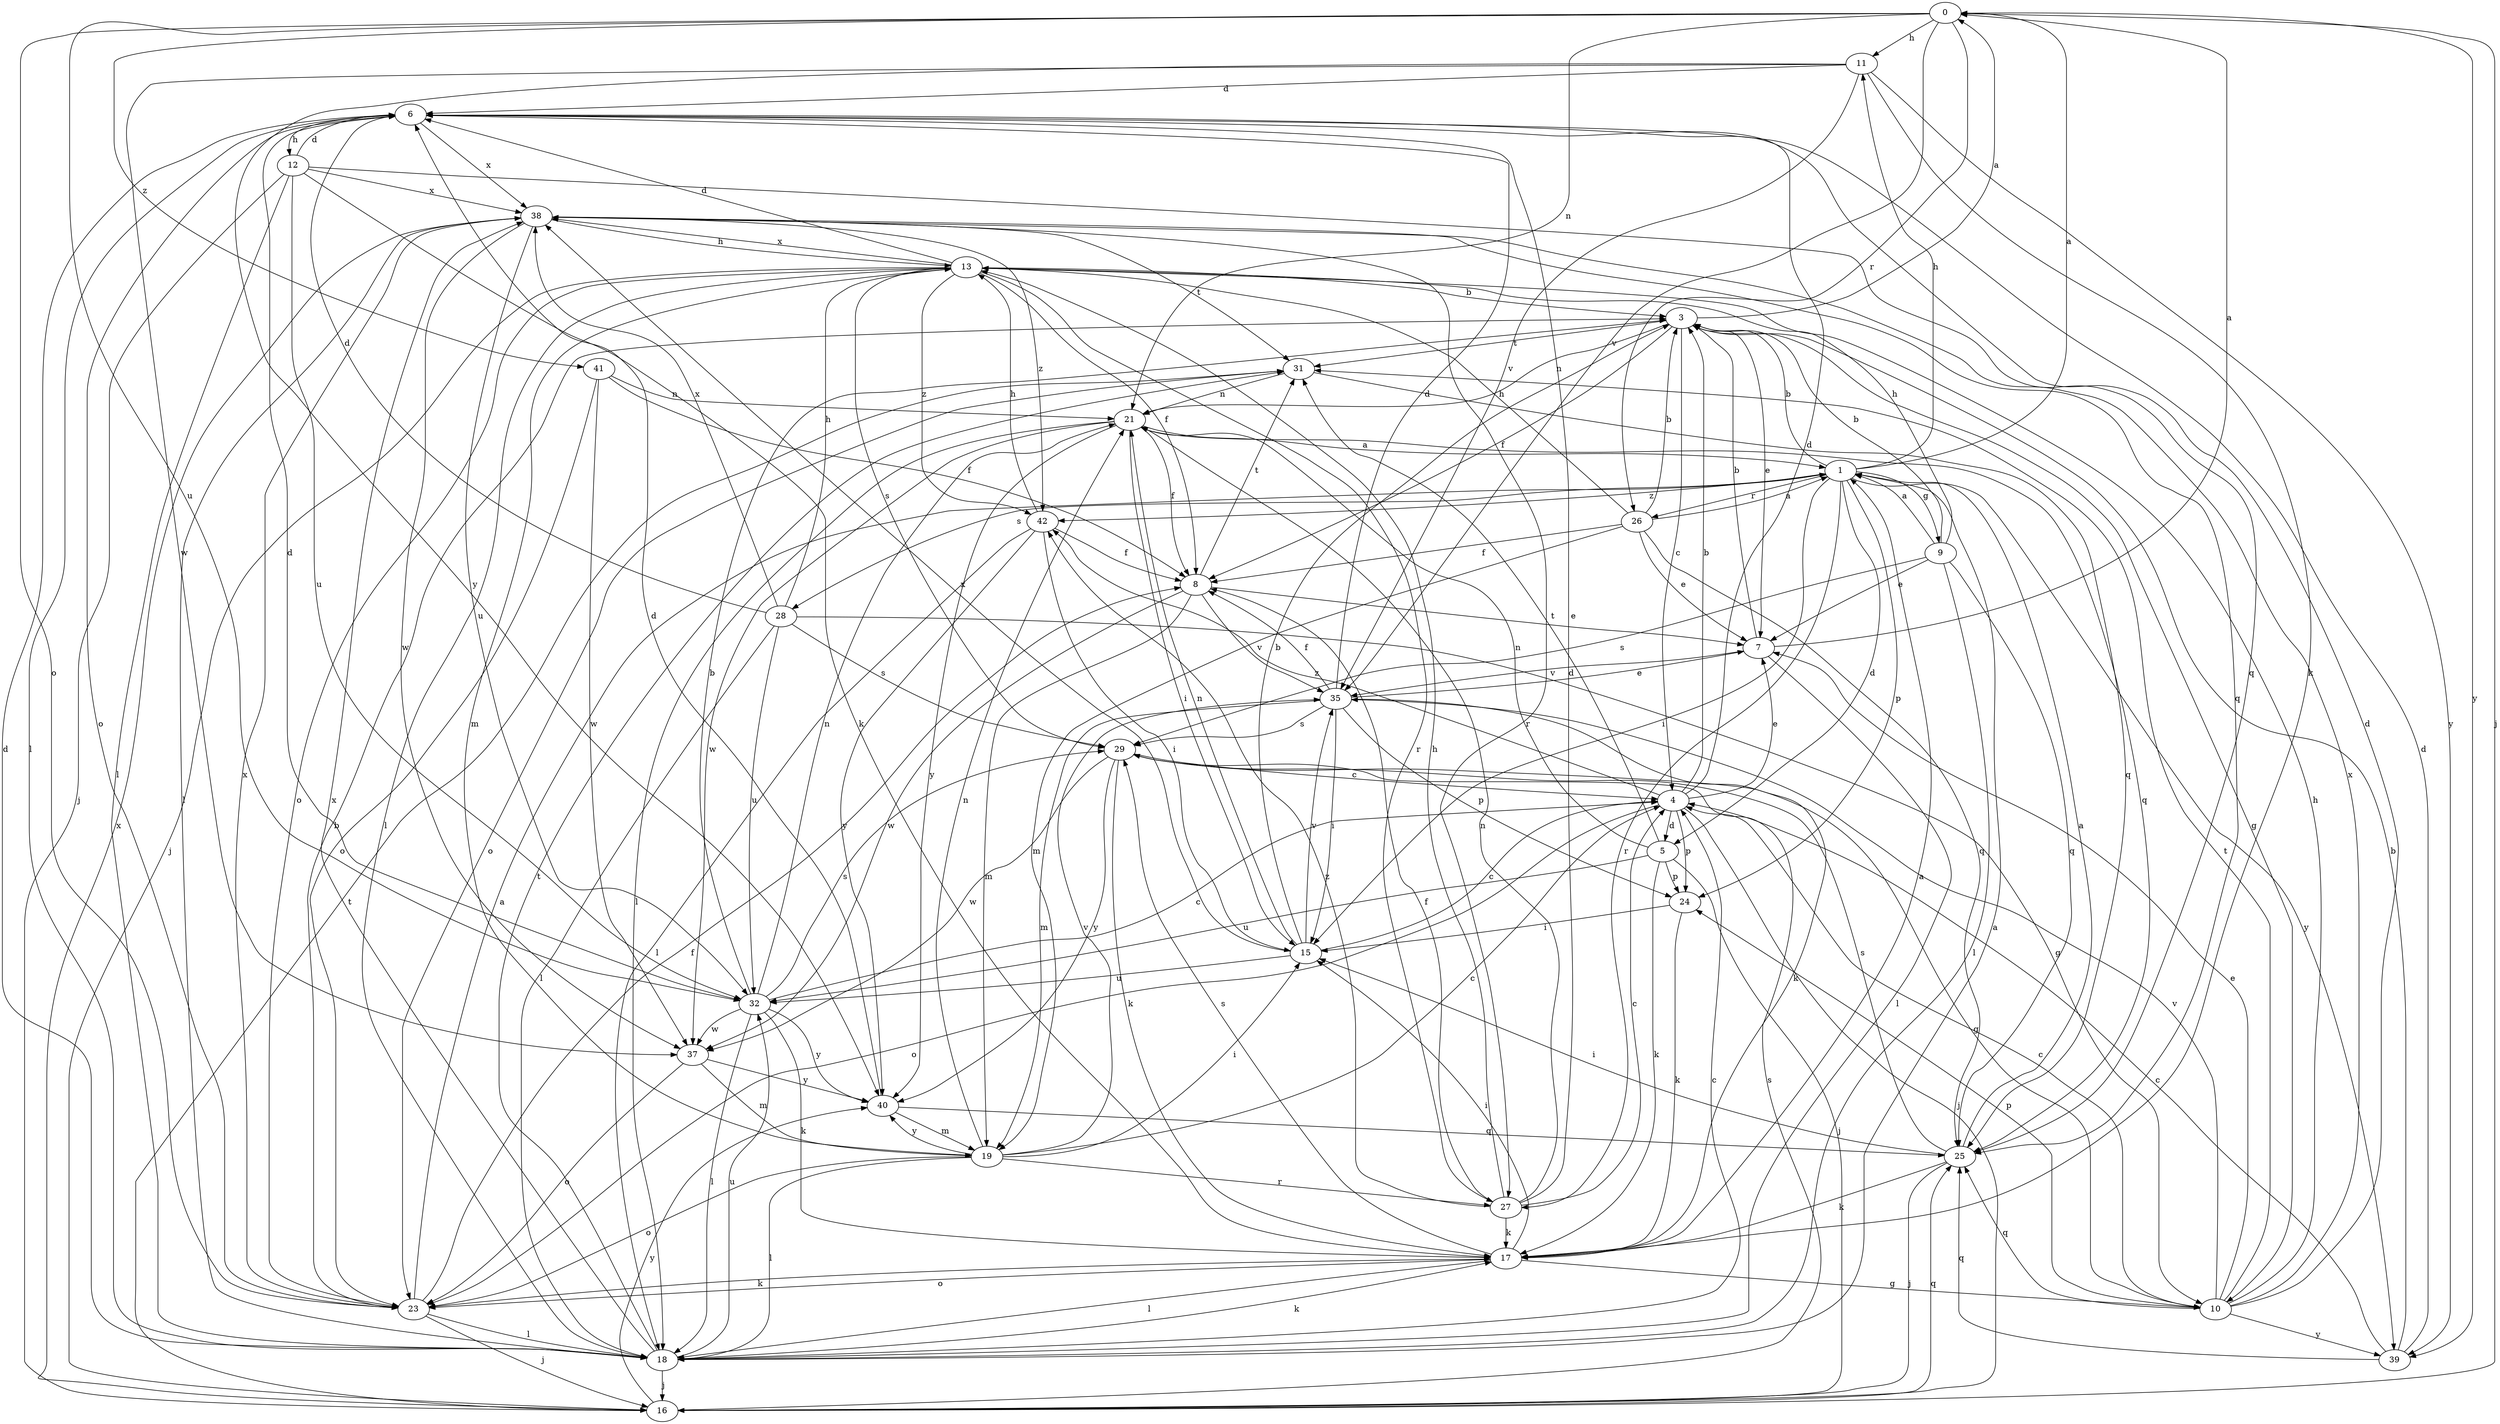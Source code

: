 strict digraph  {
0;
1;
3;
4;
5;
6;
7;
8;
9;
10;
11;
12;
13;
15;
16;
17;
18;
19;
21;
23;
24;
25;
26;
27;
28;
29;
31;
32;
35;
37;
38;
39;
40;
41;
42;
0 -> 11  [label=h];
0 -> 16  [label=j];
0 -> 21  [label=n];
0 -> 23  [label=o];
0 -> 26  [label=r];
0 -> 32  [label=u];
0 -> 35  [label=v];
0 -> 39  [label=y];
0 -> 41  [label=z];
1 -> 0  [label=a];
1 -> 3  [label=b];
1 -> 5  [label=d];
1 -> 9  [label=g];
1 -> 11  [label=h];
1 -> 15  [label=i];
1 -> 24  [label=p];
1 -> 26  [label=r];
1 -> 27  [label=r];
1 -> 28  [label=s];
1 -> 39  [label=y];
1 -> 42  [label=z];
3 -> 0  [label=a];
3 -> 4  [label=c];
3 -> 7  [label=e];
3 -> 8  [label=f];
3 -> 10  [label=g];
3 -> 21  [label=n];
3 -> 31  [label=t];
4 -> 3  [label=b];
4 -> 5  [label=d];
4 -> 6  [label=d];
4 -> 7  [label=e];
4 -> 16  [label=j];
4 -> 23  [label=o];
4 -> 24  [label=p];
4 -> 42  [label=z];
5 -> 16  [label=j];
5 -> 17  [label=k];
5 -> 21  [label=n];
5 -> 24  [label=p];
5 -> 31  [label=t];
5 -> 32  [label=u];
6 -> 12  [label=h];
6 -> 18  [label=l];
6 -> 23  [label=o];
6 -> 38  [label=x];
7 -> 0  [label=a];
7 -> 3  [label=b];
7 -> 18  [label=l];
7 -> 35  [label=v];
8 -> 7  [label=e];
8 -> 19  [label=m];
8 -> 31  [label=t];
8 -> 35  [label=v];
8 -> 37  [label=w];
9 -> 1  [label=a];
9 -> 3  [label=b];
9 -> 7  [label=e];
9 -> 13  [label=h];
9 -> 18  [label=l];
9 -> 25  [label=q];
9 -> 29  [label=s];
10 -> 4  [label=c];
10 -> 6  [label=d];
10 -> 7  [label=e];
10 -> 13  [label=h];
10 -> 24  [label=p];
10 -> 25  [label=q];
10 -> 31  [label=t];
10 -> 35  [label=v];
10 -> 38  [label=x];
10 -> 39  [label=y];
11 -> 6  [label=d];
11 -> 17  [label=k];
11 -> 35  [label=v];
11 -> 37  [label=w];
11 -> 39  [label=y];
11 -> 40  [label=y];
12 -> 6  [label=d];
12 -> 16  [label=j];
12 -> 17  [label=k];
12 -> 18  [label=l];
12 -> 25  [label=q];
12 -> 32  [label=u];
12 -> 38  [label=x];
13 -> 3  [label=b];
13 -> 6  [label=d];
13 -> 8  [label=f];
13 -> 16  [label=j];
13 -> 18  [label=l];
13 -> 19  [label=m];
13 -> 23  [label=o];
13 -> 27  [label=r];
13 -> 29  [label=s];
13 -> 38  [label=x];
13 -> 42  [label=z];
15 -> 3  [label=b];
15 -> 4  [label=c];
15 -> 21  [label=n];
15 -> 32  [label=u];
15 -> 35  [label=v];
15 -> 38  [label=x];
16 -> 25  [label=q];
16 -> 29  [label=s];
16 -> 31  [label=t];
16 -> 38  [label=x];
16 -> 40  [label=y];
17 -> 1  [label=a];
17 -> 10  [label=g];
17 -> 15  [label=i];
17 -> 18  [label=l];
17 -> 23  [label=o];
17 -> 29  [label=s];
18 -> 1  [label=a];
18 -> 4  [label=c];
18 -> 6  [label=d];
18 -> 16  [label=j];
18 -> 17  [label=k];
18 -> 31  [label=t];
18 -> 32  [label=u];
18 -> 38  [label=x];
19 -> 4  [label=c];
19 -> 15  [label=i];
19 -> 18  [label=l];
19 -> 21  [label=n];
19 -> 23  [label=o];
19 -> 27  [label=r];
19 -> 35  [label=v];
19 -> 40  [label=y];
21 -> 1  [label=a];
21 -> 8  [label=f];
21 -> 15  [label=i];
21 -> 18  [label=l];
21 -> 25  [label=q];
21 -> 37  [label=w];
21 -> 40  [label=y];
23 -> 1  [label=a];
23 -> 3  [label=b];
23 -> 8  [label=f];
23 -> 16  [label=j];
23 -> 17  [label=k];
23 -> 18  [label=l];
23 -> 38  [label=x];
24 -> 15  [label=i];
24 -> 17  [label=k];
25 -> 1  [label=a];
25 -> 15  [label=i];
25 -> 16  [label=j];
25 -> 17  [label=k];
25 -> 29  [label=s];
26 -> 1  [label=a];
26 -> 3  [label=b];
26 -> 7  [label=e];
26 -> 8  [label=f];
26 -> 13  [label=h];
26 -> 19  [label=m];
26 -> 25  [label=q];
27 -> 4  [label=c];
27 -> 6  [label=d];
27 -> 8  [label=f];
27 -> 13  [label=h];
27 -> 17  [label=k];
27 -> 21  [label=n];
27 -> 42  [label=z];
28 -> 6  [label=d];
28 -> 10  [label=g];
28 -> 13  [label=h];
28 -> 18  [label=l];
28 -> 29  [label=s];
28 -> 32  [label=u];
28 -> 38  [label=x];
29 -> 4  [label=c];
29 -> 10  [label=g];
29 -> 17  [label=k];
29 -> 37  [label=w];
29 -> 40  [label=y];
31 -> 21  [label=n];
31 -> 23  [label=o];
31 -> 25  [label=q];
32 -> 3  [label=b];
32 -> 4  [label=c];
32 -> 6  [label=d];
32 -> 17  [label=k];
32 -> 18  [label=l];
32 -> 21  [label=n];
32 -> 29  [label=s];
32 -> 37  [label=w];
32 -> 40  [label=y];
35 -> 6  [label=d];
35 -> 7  [label=e];
35 -> 8  [label=f];
35 -> 15  [label=i];
35 -> 17  [label=k];
35 -> 19  [label=m];
35 -> 24  [label=p];
35 -> 29  [label=s];
37 -> 19  [label=m];
37 -> 23  [label=o];
37 -> 40  [label=y];
38 -> 13  [label=h];
38 -> 18  [label=l];
38 -> 25  [label=q];
38 -> 27  [label=r];
38 -> 31  [label=t];
38 -> 32  [label=u];
38 -> 37  [label=w];
38 -> 42  [label=z];
39 -> 3  [label=b];
39 -> 4  [label=c];
39 -> 6  [label=d];
39 -> 25  [label=q];
40 -> 6  [label=d];
40 -> 19  [label=m];
40 -> 25  [label=q];
41 -> 8  [label=f];
41 -> 21  [label=n];
41 -> 23  [label=o];
41 -> 37  [label=w];
42 -> 8  [label=f];
42 -> 13  [label=h];
42 -> 15  [label=i];
42 -> 18  [label=l];
42 -> 40  [label=y];
}
